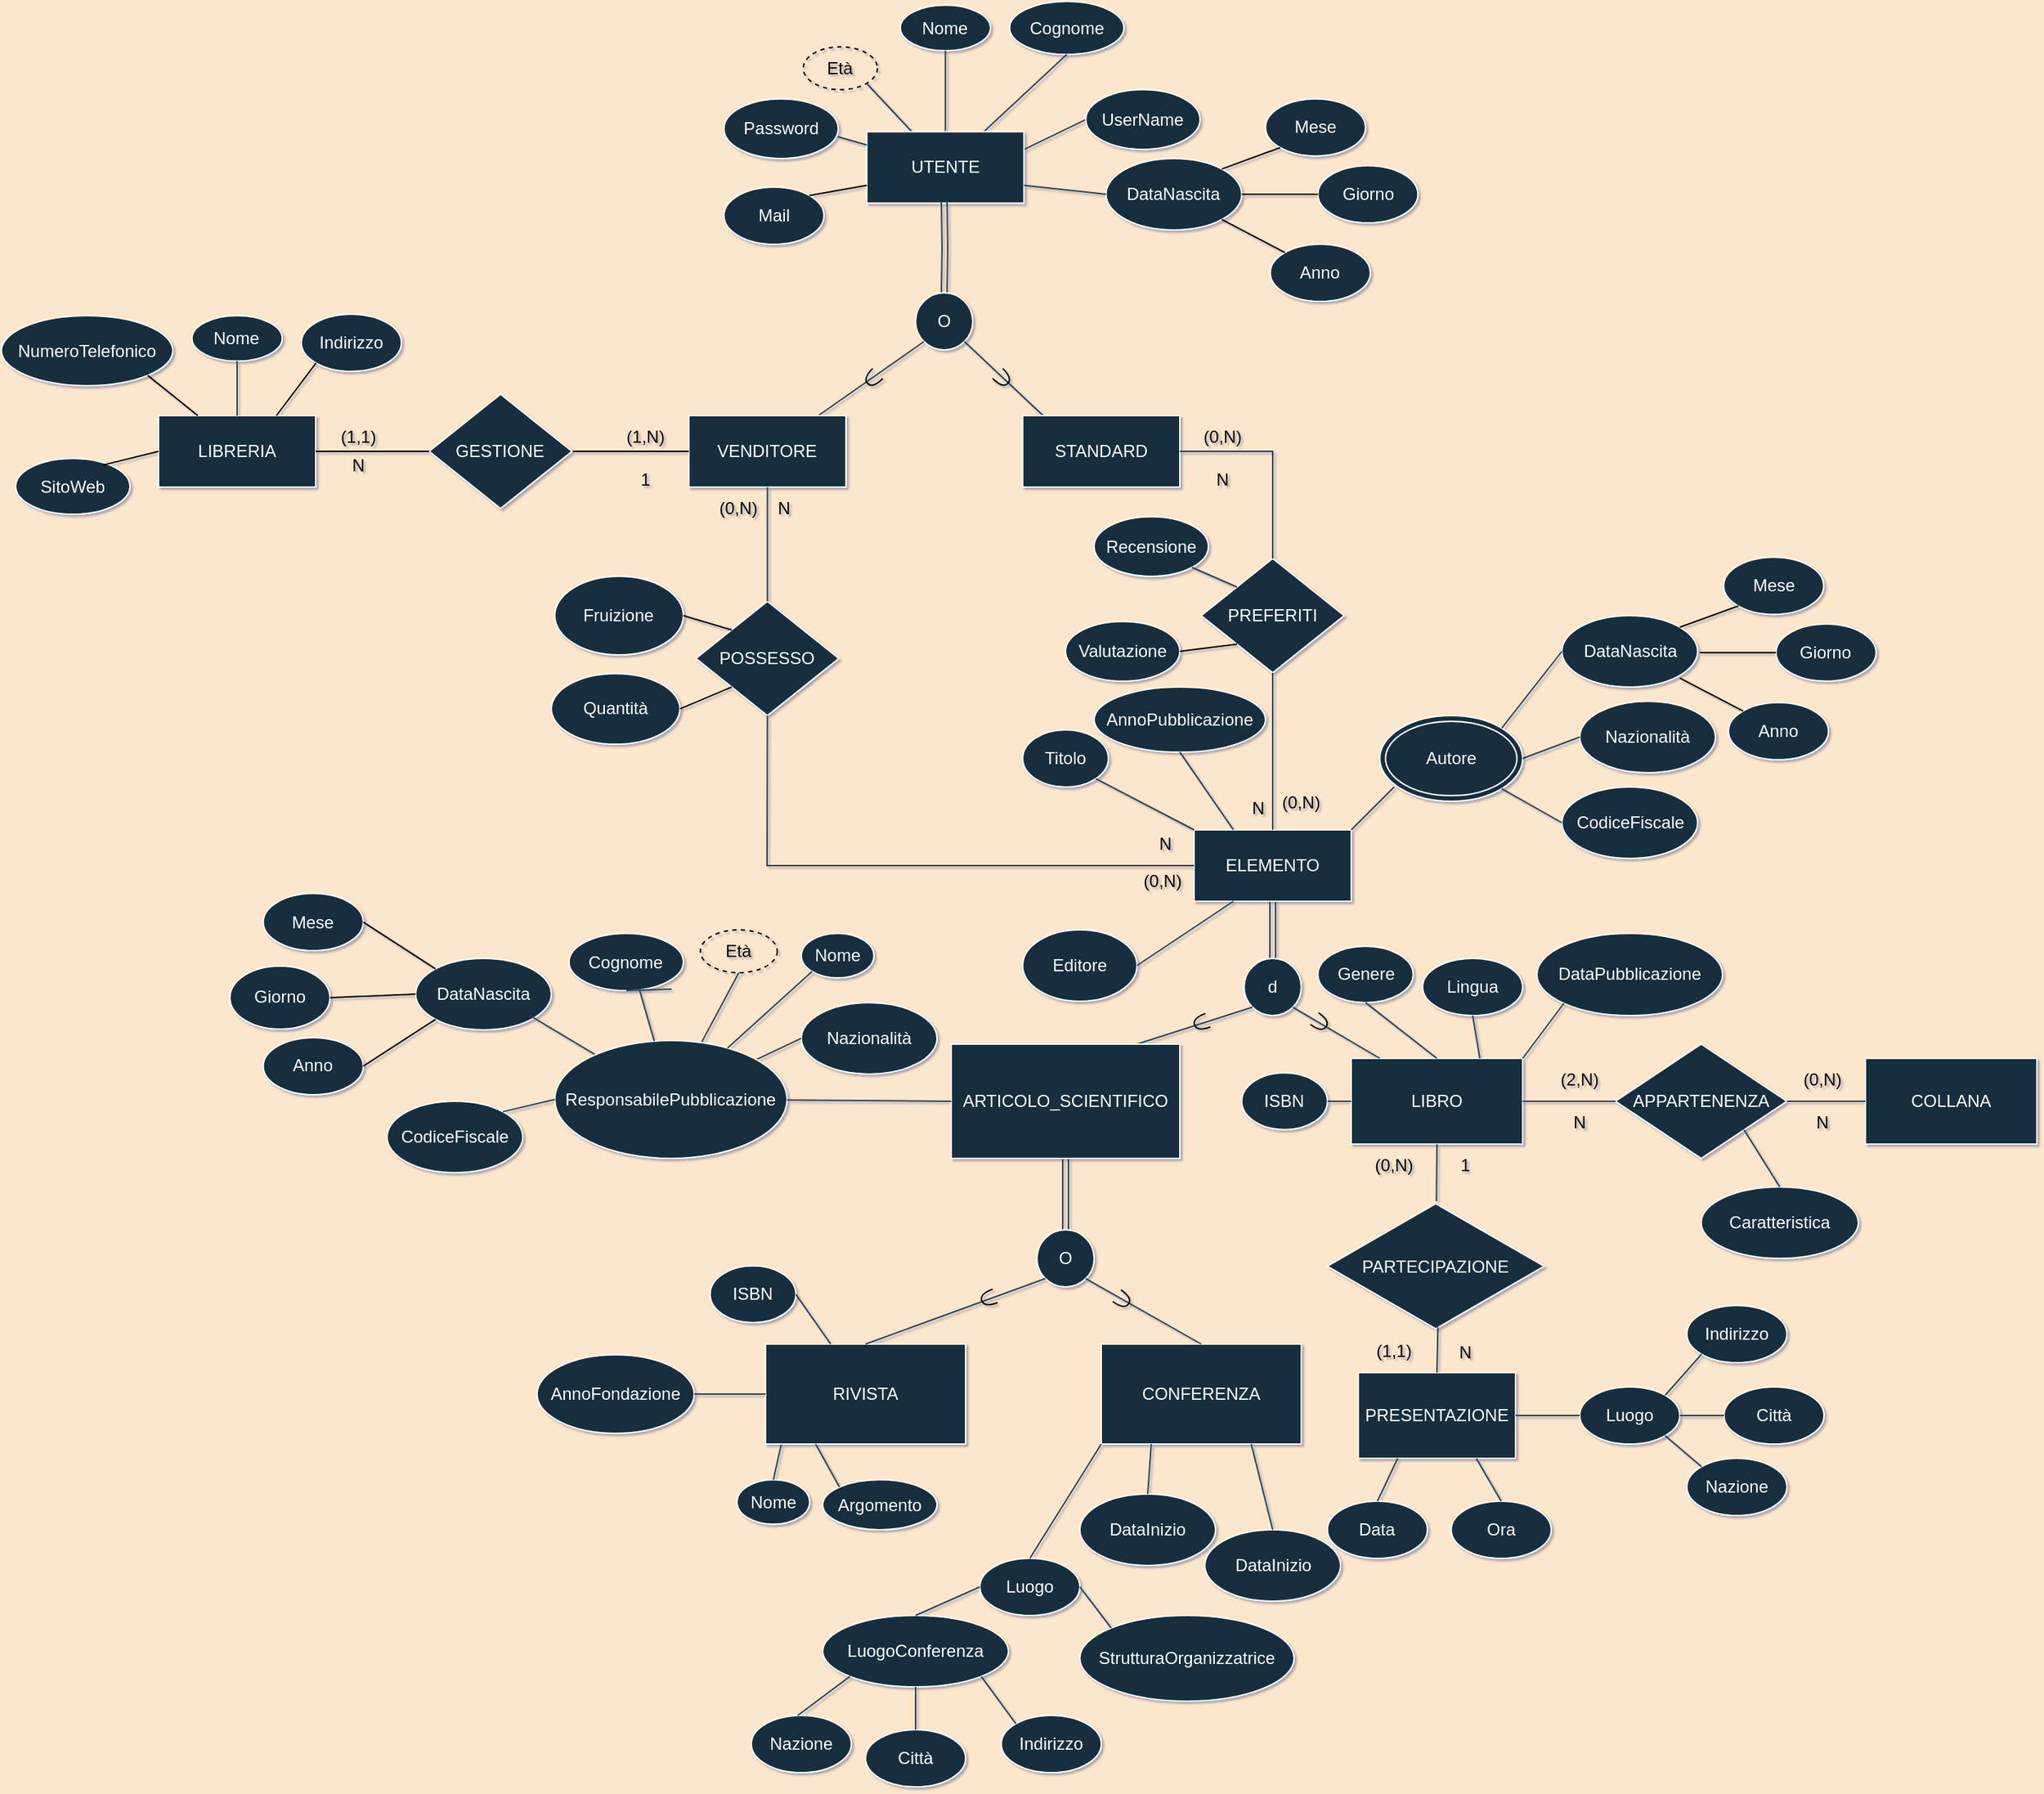 <mxfile version="20.6.0" type="github"><diagram id="M-CdDoBV60Qnlm4ifn4K" name="Pagina-1"><mxGraphModel dx="2627" dy="1910" grid="1" gridSize="10" guides="1" tooltips="1" connect="1" arrows="1" fold="1" page="1" pageScale="1" pageWidth="827" pageHeight="1169" background="#FCE7CD" math="0" shadow="1"><root><mxCell id="0"/><mxCell id="1" parent="0"/><mxCell id="KIYsPXz1NXXI_963rC55-44" style="edgeStyle=orthogonalEdgeStyle;shape=link;rounded=0;orthogonalLoop=1;jettySize=auto;html=1;exitX=0.5;exitY=1;exitDx=0;exitDy=0;labelBackgroundColor=#FCE7CD;strokeColor=#23445D;" parent="1" source="KIYsPXz1NXXI_963rC55-1" edge="1"><mxGeometry relative="1" as="geometry"><mxPoint x="80" y="230.0" as="targetPoint"/></mxGeometry></mxCell><mxCell id="KIYsPXz1NXXI_963rC55-1" value="ELEMENTO" style="rounded=0;whiteSpace=wrap;html=1;fillColor=#182E3E;strokeColor=#FFFFFF;fontColor=#FFFFFF;" parent="1" vertex="1"><mxGeometry x="25" y="140" width="110" height="50" as="geometry"/></mxCell><mxCell id="KIYsPXz1NXXI_963rC55-2" value="ARTICOLO_SCIENTIFICO" style="rounded=0;whiteSpace=wrap;html=1;fillColor=#182E3E;strokeColor=#FFFFFF;fontColor=#FFFFFF;" parent="1" vertex="1"><mxGeometry x="-145" y="290" width="160" height="80" as="geometry"/></mxCell><mxCell id="KIYsPXz1NXXI_963rC55-3" value="LIBRO" style="rounded=0;whiteSpace=wrap;html=1;fillColor=#182E3E;strokeColor=#FFFFFF;fontColor=#FFFFFF;" parent="1" vertex="1"><mxGeometry x="135" y="300" width="120" height="60" as="geometry"/></mxCell><mxCell id="KIYsPXz1NXXI_963rC55-4" value="Titolo" style="ellipse;whiteSpace=wrap;html=1;fillColor=#182E3E;strokeColor=#FFFFFF;fontColor=#FFFFFF;" parent="1" vertex="1"><mxGeometry x="-95" y="70" width="60" height="40" as="geometry"/></mxCell><mxCell id="KIYsPXz1NXXI_963rC55-8" value="" style="endArrow=none;html=1;rounded=0;exitX=1;exitY=1;exitDx=0;exitDy=0;labelBackgroundColor=#FCE7CD;strokeColor=#23445D;entryX=0;entryY=0;entryDx=0;entryDy=0;" parent="1" source="KIYsPXz1NXXI_963rC55-4" target="KIYsPXz1NXXI_963rC55-1" edge="1"><mxGeometry width="50" height="50" relative="1" as="geometry"><mxPoint x="35" y="120" as="sourcePoint"/><mxPoint x="85" y="70" as="targetPoint"/></mxGeometry></mxCell><mxCell id="KIYsPXz1NXXI_963rC55-9" value="AnnoPubblicazione" style="ellipse;whiteSpace=wrap;html=1;fillColor=#182E3E;strokeColor=#FFFFFF;fontColor=#FFFFFF;" parent="1" vertex="1"><mxGeometry x="-45" y="40" width="120" height="45.58" as="geometry"/></mxCell><mxCell id="KIYsPXz1NXXI_963rC55-11" value="" style="endArrow=none;html=1;rounded=0;entryX=0.5;entryY=1;entryDx=0;entryDy=0;labelBackgroundColor=#FCE7CD;strokeColor=#23445D;exitX=0.25;exitY=0;exitDx=0;exitDy=0;" parent="1" source="KIYsPXz1NXXI_963rC55-1" target="KIYsPXz1NXXI_963rC55-9" edge="1"><mxGeometry width="50" height="50" relative="1" as="geometry"><mxPoint x="75" y="140" as="sourcePoint"/><mxPoint x="125" y="90" as="targetPoint"/></mxGeometry></mxCell><mxCell id="KIYsPXz1NXXI_963rC55-12" value="Autore" style="ellipse;shape=doubleEllipse;whiteSpace=wrap;html=1;fillColor=#182E3E;strokeColor=#FFFFFF;fontColor=#FFFFFF;" parent="1" vertex="1"><mxGeometry x="155" y="60" width="100" height="60" as="geometry"/></mxCell><mxCell id="KIYsPXz1NXXI_963rC55-13" value="" style="endArrow=none;html=1;rounded=0;labelBackgroundColor=#FCE7CD;strokeColor=#23445D;" parent="1" edge="1"><mxGeometry width="50" height="50" relative="1" as="geometry"><mxPoint x="135" y="140" as="sourcePoint"/><mxPoint x="165" y="110" as="targetPoint"/></mxGeometry></mxCell><mxCell id="KIYsPXz1NXXI_963rC55-14" value="Nome" style="ellipse;whiteSpace=wrap;html=1;fillColor=#182E3E;strokeColor=#FFFFFF;fontColor=#FFFFFF;" parent="1" vertex="1"><mxGeometry x="-180.74" y="-437.34" width="63.16" height="31.79" as="geometry"/></mxCell><mxCell id="KIYsPXz1NXXI_963rC55-15" value="" style="endArrow=none;html=1;rounded=0;exitX=0.5;exitY=1;exitDx=0;exitDy=0;labelBackgroundColor=#FCE7CD;strokeColor=#23445D;" parent="1" source="KIYsPXz1NXXI_963rC55-14" target="_2MecV2IiAmUGZykWip9-86" edge="1"><mxGeometry width="50" height="50" relative="1" as="geometry"><mxPoint x="-110.17" y="-415.84" as="sourcePoint"/><mxPoint x="-165.607" y="-357.004" as="targetPoint"/></mxGeometry></mxCell><mxCell id="KIYsPXz1NXXI_963rC55-16" value="Cognome" style="ellipse;whiteSpace=wrap;html=1;fillColor=#182E3E;strokeColor=#FFFFFF;fontColor=#FFFFFF;" parent="1" vertex="1"><mxGeometry x="-104.16" y="-440" width="80" height="37.11" as="geometry"/></mxCell><mxCell id="KIYsPXz1NXXI_963rC55-19" value="" style="endArrow=none;html=1;rounded=0;entryX=0.5;entryY=1;entryDx=0;entryDy=0;labelBackgroundColor=#FCE7CD;strokeColor=#23445D;" parent="1" source="_2MecV2IiAmUGZykWip9-86" target="KIYsPXz1NXXI_963rC55-16" edge="1"><mxGeometry width="50" height="50" relative="1" as="geometry"><mxPoint x="-143.671" y="-355.489" as="sourcePoint"/><mxPoint x="-79.34" y="-397" as="targetPoint"/></mxGeometry></mxCell><mxCell id="KIYsPXz1NXXI_963rC55-20" value="Editore" style="ellipse;whiteSpace=wrap;html=1;fillColor=#182E3E;strokeColor=#FFFFFF;fontColor=#FFFFFF;" parent="1" vertex="1"><mxGeometry x="-95" y="210" width="80" height="50" as="geometry"/></mxCell><mxCell id="KIYsPXz1NXXI_963rC55-22" value="" style="endArrow=none;html=1;rounded=0;exitX=1;exitY=0.5;exitDx=0;exitDy=0;entryX=0.25;entryY=1;entryDx=0;entryDy=0;labelBackgroundColor=#FCE7CD;strokeColor=#23445D;" parent="1" source="KIYsPXz1NXXI_963rC55-20" target="KIYsPXz1NXXI_963rC55-1" edge="1"><mxGeometry width="50" height="50" relative="1" as="geometry"><mxPoint x="155" y="210" as="sourcePoint"/><mxPoint x="205" y="160" as="targetPoint"/></mxGeometry></mxCell><mxCell id="KIYsPXz1NXXI_963rC55-23" value="Fruizione" style="ellipse;whiteSpace=wrap;html=1;fillColor=#182E3E;strokeColor=#FFFFFF;fontColor=#FFFFFF;" parent="1" vertex="1"><mxGeometry x="-422.58" y="-37.5" width="90" height="55" as="geometry"/></mxCell><mxCell id="KIYsPXz1NXXI_963rC55-25" value="DataPubblicazione" style="ellipse;whiteSpace=wrap;html=1;fillColor=#182E3E;strokeColor=#FFFFFF;fontColor=#FFFFFF;" parent="1" vertex="1"><mxGeometry x="265" y="212.5" width="130" height="57.5" as="geometry"/></mxCell><mxCell id="KIYsPXz1NXXI_963rC55-27" value="Luogo" style="ellipse;whiteSpace=wrap;html=1;fillColor=#182E3E;strokeColor=#FFFFFF;fontColor=#FFFFFF;" parent="1" vertex="1"><mxGeometry x="295" y="530" width="70" height="40" as="geometry"/></mxCell><mxCell id="KIYsPXz1NXXI_963rC55-29" value="COLLANA" style="rounded=0;whiteSpace=wrap;html=1;fillColor=#182E3E;strokeColor=#FFFFFF;fontColor=#FFFFFF;" parent="1" vertex="1"><mxGeometry x="495" y="300" width="120" height="60" as="geometry"/></mxCell><mxCell id="KIYsPXz1NXXI_963rC55-30" value="APPARTENENZA" style="rhombus;whiteSpace=wrap;html=1;fillColor=#182E3E;strokeColor=#FFFFFF;fontColor=#FFFFFF;" parent="1" vertex="1"><mxGeometry x="320" y="290" width="120" height="80" as="geometry"/></mxCell><mxCell id="KIYsPXz1NXXI_963rC55-31" value="" style="endArrow=none;html=1;rounded=0;entryX=0;entryY=0.5;entryDx=0;entryDy=0;exitX=1;exitY=0.5;exitDx=0;exitDy=0;labelBackgroundColor=#FCE7CD;strokeColor=#23445D;fontColor=#000000;" parent="1" source="KIYsPXz1NXXI_963rC55-3" target="KIYsPXz1NXXI_963rC55-30" edge="1"><mxGeometry width="50" height="50" relative="1" as="geometry"><mxPoint x="155" y="340" as="sourcePoint"/><mxPoint x="205" y="290" as="targetPoint"/></mxGeometry></mxCell><mxCell id="KIYsPXz1NXXI_963rC55-33" value="N" style="text;html=1;strokeColor=none;fillColor=none;align=center;verticalAlign=middle;whiteSpace=wrap;rounded=0;fontColor=#000000;" parent="1" vertex="1"><mxGeometry x="435" y="330" width="60" height="30" as="geometry"/></mxCell><mxCell id="KIYsPXz1NXXI_963rC55-34" value="N" style="text;html=1;strokeColor=none;fillColor=none;align=center;verticalAlign=middle;whiteSpace=wrap;rounded=0;fontColor=#000000;" parent="1" vertex="1"><mxGeometry x="265" y="330" width="60" height="30" as="geometry"/></mxCell><mxCell id="KIYsPXz1NXXI_963rC55-37" value="(2,N)" style="text;html=1;strokeColor=none;fillColor=none;align=center;verticalAlign=middle;whiteSpace=wrap;rounded=0;fontColor=#000000;" parent="1" vertex="1"><mxGeometry x="265" y="300" width="60" height="30" as="geometry"/></mxCell><mxCell id="KIYsPXz1NXXI_963rC55-38" value="(0,N)" style="text;html=1;strokeColor=none;fillColor=none;align=center;verticalAlign=middle;whiteSpace=wrap;rounded=0;fontColor=#000000;" parent="1" vertex="1"><mxGeometry x="435" y="300" width="60" height="30" as="geometry"/></mxCell><mxCell id="KIYsPXz1NXXI_963rC55-40" value="PRESENTAZIONE" style="rounded=0;whiteSpace=wrap;html=1;fillColor=#182E3E;strokeColor=#FFFFFF;fontColor=#FFFFFF;" parent="1" vertex="1"><mxGeometry x="140" y="520" width="110" height="60" as="geometry"/></mxCell><mxCell id="KIYsPXz1NXXI_963rC55-41" value="Data" style="ellipse;whiteSpace=wrap;html=1;fillColor=#182E3E;strokeColor=#FFFFFF;fontColor=#FFFFFF;" parent="1" vertex="1"><mxGeometry x="118.34" y="610" width="70" height="40" as="geometry"/></mxCell><mxCell id="KIYsPXz1NXXI_963rC55-42" value="" style="endArrow=none;html=1;rounded=0;entryX=0;entryY=0.5;entryDx=0;entryDy=0;exitX=1;exitY=0.5;exitDx=0;exitDy=0;labelBackgroundColor=#FCE7CD;strokeColor=#23445D;fontColor=#000000;" parent="1" source="KIYsPXz1NXXI_963rC55-40" target="KIYsPXz1NXXI_963rC55-27" edge="1"><mxGeometry width="50" height="50" relative="1" as="geometry"><mxPoint x="175" y="510" as="sourcePoint"/><mxPoint x="225" y="460" as="targetPoint"/></mxGeometry></mxCell><mxCell id="KIYsPXz1NXXI_963rC55-43" value="" style="endArrow=none;html=1;rounded=0;exitX=0.5;exitY=0;exitDx=0;exitDy=0;entryX=0.25;entryY=1;entryDx=0;entryDy=0;labelBackgroundColor=#FCE7CD;strokeColor=#23445D;" parent="1" source="KIYsPXz1NXXI_963rC55-41" target="KIYsPXz1NXXI_963rC55-40" edge="1"><mxGeometry width="50" height="50" relative="1" as="geometry"><mxPoint x="175" y="510" as="sourcePoint"/><mxPoint x="225" y="460" as="targetPoint"/></mxGeometry></mxCell><mxCell id="KIYsPXz1NXXI_963rC55-45" value="d" style="ellipse;whiteSpace=wrap;html=1;aspect=fixed;fillColor=#182E3E;strokeColor=#FFFFFF;fontColor=#FFFFFF;" parent="1" vertex="1"><mxGeometry x="60" y="230" width="40" height="40" as="geometry"/></mxCell><mxCell id="KIYsPXz1NXXI_963rC55-66" value="" style="endArrow=none;html=1;rounded=0;entryX=1;entryY=1;entryDx=0;entryDy=0;exitX=0.167;exitY=0;exitDx=0;exitDy=0;startArrow=none;exitPerimeter=0;labelBackgroundColor=#FCE7CD;strokeColor=#23445D;" parent="1" source="KIYsPXz1NXXI_963rC55-3" target="KIYsPXz1NXXI_963rC55-45" edge="1"><mxGeometry width="50" height="50" relative="1" as="geometry"><mxPoint x="-15" y="290" as="sourcePoint"/><mxPoint x="35" y="240" as="targetPoint"/></mxGeometry></mxCell><mxCell id="KIYsPXz1NXXI_963rC55-68" value="" style="endArrow=none;html=1;rounded=0;entryX=0;entryY=1;entryDx=0;entryDy=0;labelBackgroundColor=#FCE7CD;strokeColor=#23445D;" parent="1" target="KIYsPXz1NXXI_963rC55-45" edge="1"><mxGeometry width="50" height="50" relative="1" as="geometry"><mxPoint x="-15" y="290" as="sourcePoint"/><mxPoint x="65.858" y="264.142" as="targetPoint"/></mxGeometry></mxCell><mxCell id="KIYsPXz1NXXI_963rC55-75" value="PARTECIPAZIONE" style="html=1;whiteSpace=wrap;aspect=fixed;shape=isoRectangle;fillColor=#182E3E;strokeColor=#FFFFFF;fontColor=#FFFFFF;" parent="1" vertex="1"><mxGeometry x="118.34" y="400" width="151.66" height="91" as="geometry"/></mxCell><mxCell id="KIYsPXz1NXXI_963rC55-76" value="" style="endArrow=none;html=1;rounded=0;entryX=0.5;entryY=1;entryDx=0;entryDy=0;labelBackgroundColor=#FCE7CD;strokeColor=#23445D;fontColor=#000000;" parent="1" source="KIYsPXz1NXXI_963rC55-75" target="KIYsPXz1NXXI_963rC55-3" edge="1"><mxGeometry width="50" height="50" relative="1" as="geometry"><mxPoint x="25" y="370" as="sourcePoint"/><mxPoint x="75" y="320" as="targetPoint"/></mxGeometry></mxCell><mxCell id="KIYsPXz1NXXI_963rC55-78" value="" style="endArrow=none;html=1;rounded=0;entryX=0.51;entryY=0.968;entryDx=0;entryDy=0;entryPerimeter=0;exitX=0.5;exitY=0;exitDx=0;exitDy=0;labelBackgroundColor=#FCE7CD;strokeColor=#23445D;fontColor=#000000;" parent="1" source="KIYsPXz1NXXI_963rC55-40" target="KIYsPXz1NXXI_963rC55-75" edge="1"><mxGeometry width="50" height="50" relative="1" as="geometry"><mxPoint x="25" y="510" as="sourcePoint"/><mxPoint x="75" y="460" as="targetPoint"/></mxGeometry></mxCell><mxCell id="KIYsPXz1NXXI_963rC55-79" value="N" style="text;html=1;strokeColor=none;fillColor=none;align=center;verticalAlign=middle;whiteSpace=wrap;rounded=0;fontColor=#000000;" parent="1" vertex="1"><mxGeometry x="185" y="491" width="60" height="30" as="geometry"/></mxCell><mxCell id="KIYsPXz1NXXI_963rC55-80" value="1" style="text;html=1;strokeColor=none;fillColor=none;align=center;verticalAlign=middle;whiteSpace=wrap;rounded=0;fontColor=#000000;" parent="1" vertex="1"><mxGeometry x="185" y="360" width="60" height="30" as="geometry"/></mxCell><mxCell id="KIYsPXz1NXXI_963rC55-81" value="(0,N)" style="text;html=1;strokeColor=none;fillColor=none;align=center;verticalAlign=middle;whiteSpace=wrap;rounded=0;fontColor=#000000;" parent="1" vertex="1"><mxGeometry x="135" y="360" width="60" height="30" as="geometry"/></mxCell><mxCell id="KIYsPXz1NXXI_963rC55-82" value="(1,1)" style="text;html=1;strokeColor=none;fillColor=none;align=center;verticalAlign=middle;whiteSpace=wrap;rounded=0;fontColor=#000000;" parent="1" vertex="1"><mxGeometry x="135" y="490" width="60" height="30" as="geometry"/></mxCell><mxCell id="KIYsPXz1NXXI_963rC55-83" value="" style="endArrow=none;html=1;rounded=0;entryX=0;entryY=1;entryDx=0;entryDy=0;labelBackgroundColor=#FCE7CD;strokeColor=#23445D;exitX=1;exitY=0;exitDx=0;exitDy=0;" parent="1" source="KIYsPXz1NXXI_963rC55-3" target="KIYsPXz1NXXI_963rC55-25" edge="1"><mxGeometry width="50" height="50" relative="1" as="geometry"><mxPoint x="209" y="300" as="sourcePoint"/><mxPoint x="259" y="250" as="targetPoint"/></mxGeometry></mxCell><mxCell id="KIYsPXz1NXXI_963rC55-84" value="DataNascita" style="ellipse;whiteSpace=wrap;html=1;fillColor=#182E3E;strokeColor=#FFFFFF;fontColor=#FFFFFF;" parent="1" vertex="1"><mxGeometry x="282.5" y="-10" width="95" height="50" as="geometry"/></mxCell><mxCell id="KIYsPXz1NXXI_963rC55-86" value="" style="endArrow=none;html=1;rounded=0;exitX=1;exitY=0.25;exitDx=0;exitDy=0;labelBackgroundColor=#FCE7CD;strokeColor=#23445D;entryX=0;entryY=0.5;entryDx=0;entryDy=0;" parent="1" source="_2MecV2IiAmUGZykWip9-86" target="_2MecV2IiAmUGZykWip9-87" edge="1"><mxGeometry width="50" height="50" relative="1" as="geometry"><mxPoint x="-123.985" y="-348.213" as="sourcePoint"/><mxPoint x="-72.5" y="-388.21" as="targetPoint"/></mxGeometry></mxCell><mxCell id="KIYsPXz1NXXI_963rC55-87" value="CodiceFiscale" style="ellipse;whiteSpace=wrap;html=1;fillColor=#182E3E;strokeColor=#FFFFFF;fontColor=#FFFFFF;" parent="1" vertex="1"><mxGeometry x="282.5" y="110" width="95" height="50" as="geometry"/></mxCell><mxCell id="KIYsPXz1NXXI_963rC55-88" value="" style="endArrow=none;html=1;rounded=0;entryX=0;entryY=0.5;entryDx=0;entryDy=0;exitX=1;exitY=1;exitDx=0;exitDy=0;labelBackgroundColor=#FCE7CD;strokeColor=#23445D;" parent="1" source="KIYsPXz1NXXI_963rC55-12" target="KIYsPXz1NXXI_963rC55-87" edge="1"><mxGeometry width="50" height="50" relative="1" as="geometry"><mxPoint x="215" y="230" as="sourcePoint"/><mxPoint x="265" y="180" as="targetPoint"/></mxGeometry></mxCell><mxCell id="HXUEYXObNeZ3FaIWYVhp-1" value="" style="endArrow=none;html=1;rounded=0;entryX=0;entryY=0.5;entryDx=0;entryDy=0;labelBackgroundColor=#FCE7CD;strokeColor=#23445D;fontColor=#000000;" parent="1" source="KIYsPXz1NXXI_963rC55-30" target="KIYsPXz1NXXI_963rC55-29" edge="1"><mxGeometry width="50" height="50" relative="1" as="geometry"><mxPoint x="335" y="390" as="sourcePoint"/><mxPoint x="385" y="340" as="targetPoint"/></mxGeometry></mxCell><mxCell id="_2MecV2IiAmUGZykWip9-1" value="Nazionalità" style="ellipse;whiteSpace=wrap;html=1;strokeColor=#FFFFFF;fontColor=#FFFFFF;fillColor=#182E3E;" parent="1" vertex="1"><mxGeometry x="295" y="50" width="95" height="50" as="geometry"/></mxCell><mxCell id="_2MecV2IiAmUGZykWip9-5" value="" style="endArrow=none;html=1;rounded=0;strokeColor=#23445D;entryX=0;entryY=0.5;entryDx=0;entryDy=0;exitX=1;exitY=0.5;exitDx=0;exitDy=0;" parent="1" source="KIYsPXz1NXXI_963rC55-12" target="_2MecV2IiAmUGZykWip9-1" edge="1"><mxGeometry width="50" height="50" relative="1" as="geometry"><mxPoint x="145" y="90" as="sourcePoint"/><mxPoint x="195" y="40" as="targetPoint"/></mxGeometry></mxCell><mxCell id="_2MecV2IiAmUGZykWip9-6" value="&lt;font color=&quot;#000000&quot;&gt;Età&lt;/font&gt;" style="ellipse;whiteSpace=wrap;html=1;align=center;dashed=1;strokeColor=#000000;fontColor=#FFFFFF;fillColor=none;" parent="1" vertex="1"><mxGeometry x="-248.66" y="-408.21" width="52" height="30" as="geometry"/></mxCell><mxCell id="_2MecV2IiAmUGZykWip9-7" value="" style="endArrow=none;html=1;rounded=0;strokeColor=#23445D;fontColor=#000000;exitX=1;exitY=1;exitDx=0;exitDy=0;" parent="1" source="_2MecV2IiAmUGZykWip9-6" target="_2MecV2IiAmUGZykWip9-86" edge="1"><mxGeometry width="50" height="50" relative="1" as="geometry"><mxPoint x="-269.34" y="-267" as="sourcePoint"/><mxPoint x="-194.695" y="-348.213" as="targetPoint"/></mxGeometry></mxCell><mxCell id="_2MecV2IiAmUGZykWip9-8" value="" style="shape=requiredInterface;html=1;verticalLabelPosition=bottom;sketch=0;strokeColor=#000000;fontColor=#000000;fillColor=none;rotation=35;" parent="1" vertex="1"><mxGeometry x="108.34" y="270" width="10" height="10" as="geometry"/></mxCell><mxCell id="_2MecV2IiAmUGZykWip9-9" value="" style="shape=requiredInterface;html=1;verticalLabelPosition=bottom;sketch=0;strokeColor=#000000;fontColor=#000000;fillColor=none;rotation=-200;" parent="1" vertex="1"><mxGeometry x="25.0" y="270" width="10" height="10" as="geometry"/></mxCell><mxCell id="_2MecV2IiAmUGZykWip9-11" value="Lingua" style="ellipse;whiteSpace=wrap;html=1;fillColor=#182E3E;strokeColor=#FFFFFF;fontColor=#FFFFFF;" parent="1" vertex="1"><mxGeometry x="185" y="230" width="70" height="40" as="geometry"/></mxCell><mxCell id="_2MecV2IiAmUGZykWip9-12" value="" style="endArrow=none;html=1;rounded=0;strokeColor=#23445D;fontColor=#000000;entryX=0.5;entryY=1;entryDx=0;entryDy=0;exitX=0.75;exitY=0;exitDx=0;exitDy=0;" parent="1" source="KIYsPXz1NXXI_963rC55-3" target="_2MecV2IiAmUGZykWip9-11" edge="1"><mxGeometry width="50" height="50" relative="1" as="geometry"><mxPoint x="175" y="340" as="sourcePoint"/><mxPoint x="225" y="290" as="targetPoint"/></mxGeometry></mxCell><mxCell id="_2MecV2IiAmUGZykWip9-13" value="Genere" style="ellipse;whiteSpace=wrap;html=1;fillColor=#182E3E;strokeColor=#FFFFFF;fontColor=#FFFFFF;" parent="1" vertex="1"><mxGeometry x="111.68" y="221.56" width="66.66" height="39.38" as="geometry"/></mxCell><mxCell id="_2MecV2IiAmUGZykWip9-14" value="" style="endArrow=none;html=1;rounded=0;strokeColor=#23445D;fontColor=#000000;entryX=0.5;entryY=1;entryDx=0;entryDy=0;exitX=0.5;exitY=0;exitDx=0;exitDy=0;" parent="1" source="KIYsPXz1NXXI_963rC55-3" target="_2MecV2IiAmUGZykWip9-13" edge="1"><mxGeometry width="50" height="50" relative="1" as="geometry"><mxPoint x="175" y="340" as="sourcePoint"/><mxPoint x="225" y="290" as="targetPoint"/></mxGeometry></mxCell><mxCell id="_2MecV2IiAmUGZykWip9-15" value="ISBN" style="ellipse;whiteSpace=wrap;html=1;fillColor=#182E3E;strokeColor=#FFFFFF;fontColor=#FFFFFF;" parent="1" vertex="1"><mxGeometry x="58.34" y="310.16" width="60" height="39.69" as="geometry"/></mxCell><mxCell id="_2MecV2IiAmUGZykWip9-17" value="" style="endArrow=none;html=1;rounded=0;strokeColor=#23445D;fontColor=#000000;exitX=1;exitY=0.5;exitDx=0;exitDy=0;entryX=0;entryY=0.5;entryDx=0;entryDy=0;" parent="1" source="_2MecV2IiAmUGZykWip9-15" target="KIYsPXz1NXXI_963rC55-3" edge="1"><mxGeometry width="50" height="50" relative="1" as="geometry"><mxPoint x="175" y="340" as="sourcePoint"/><mxPoint x="225" y="290" as="targetPoint"/></mxGeometry></mxCell><mxCell id="_2MecV2IiAmUGZykWip9-18" value="Ora" style="ellipse;whiteSpace=wrap;html=1;fillColor=#182E3E;strokeColor=#FFFFFF;fontColor=#FFFFFF;" parent="1" vertex="1"><mxGeometry x="205" y="610" width="70" height="40" as="geometry"/></mxCell><mxCell id="_2MecV2IiAmUGZykWip9-19" value="" style="endArrow=none;html=1;rounded=0;exitX=0.5;exitY=0;exitDx=0;exitDy=0;entryX=0.75;entryY=1;entryDx=0;entryDy=0;labelBackgroundColor=#FCE7CD;strokeColor=#23445D;" parent="1" source="_2MecV2IiAmUGZykWip9-18" target="KIYsPXz1NXXI_963rC55-40" edge="1"><mxGeometry width="50" height="50" relative="1" as="geometry"><mxPoint x="261.66" y="510" as="sourcePoint"/><mxPoint x="254.16" y="580" as="targetPoint"/></mxGeometry></mxCell><mxCell id="_2MecV2IiAmUGZykWip9-35" style="edgeStyle=orthogonalEdgeStyle;shape=link;rounded=0;orthogonalLoop=1;jettySize=auto;html=1;exitX=0.5;exitY=1;exitDx=0;exitDy=0;strokeColor=#23445D;fontColor=#000000;" parent="1" source="_2MecV2IiAmUGZykWip9-21" target="_2MecV2IiAmUGZykWip9-30" edge="1"><mxGeometry relative="1" as="geometry"><mxPoint x="-65.143" y="420" as="targetPoint"/></mxGeometry></mxCell><mxCell id="_2MecV2IiAmUGZykWip9-21" value="ARTICOLO_SCIENTIFICO" style="rounded=0;whiteSpace=wrap;html=1;fillColor=#182E3E;strokeColor=#FFFFFF;fontColor=#FFFFFF;" parent="1" vertex="1"><mxGeometry x="-145" y="290" width="160" height="80" as="geometry"/></mxCell><mxCell id="_2MecV2IiAmUGZykWip9-22" value="RIVISTA" style="rounded=0;whiteSpace=wrap;html=1;fillColor=#182E3E;strokeColor=#FFFFFF;fontColor=#FFFFFF;" parent="1" vertex="1"><mxGeometry x="-275" y="500" width="140" height="70" as="geometry"/></mxCell><mxCell id="_2MecV2IiAmUGZykWip9-23" value="CONFERENZA" style="rounded=0;whiteSpace=wrap;html=1;fillColor=#182E3E;strokeColor=#FFFFFF;fontColor=#FFFFFF;" parent="1" vertex="1"><mxGeometry x="-40" y="500" width="140" height="70" as="geometry"/></mxCell><mxCell id="_2MecV2IiAmUGZykWip9-30" value="O" style="ellipse;whiteSpace=wrap;html=1;aspect=fixed;fillColor=#182E3E;strokeColor=#FFFFFF;fontColor=#FFFFFF;" parent="1" vertex="1"><mxGeometry x="-85.0" y="420" width="40" height="40" as="geometry"/></mxCell><mxCell id="_2MecV2IiAmUGZykWip9-31" value="" style="endArrow=none;html=1;rounded=0;entryX=1;entryY=1;entryDx=0;entryDy=0;exitX=0.5;exitY=0;exitDx=0;exitDy=0;startArrow=none;labelBackgroundColor=#FCE7CD;strokeColor=#23445D;" parent="1" source="_2MecV2IiAmUGZykWip9-23" target="_2MecV2IiAmUGZykWip9-30" edge="1"><mxGeometry width="50" height="50" relative="1" as="geometry"><mxPoint x="5.0" y="471" as="sourcePoint"/><mxPoint x="-115.04" y="411" as="targetPoint"/></mxGeometry></mxCell><mxCell id="_2MecV2IiAmUGZykWip9-32" value="" style="endArrow=none;html=1;rounded=0;entryX=0;entryY=1;entryDx=0;entryDy=0;labelBackgroundColor=#FCE7CD;strokeColor=#23445D;exitX=0.5;exitY=0;exitDx=0;exitDy=0;" parent="1" source="_2MecV2IiAmUGZykWip9-22" target="_2MecV2IiAmUGZykWip9-30" edge="1"><mxGeometry width="50" height="50" relative="1" as="geometry"><mxPoint x="-165.04" y="461" as="sourcePoint"/><mxPoint x="-84.182" y="435.142" as="targetPoint"/></mxGeometry></mxCell><mxCell id="_2MecV2IiAmUGZykWip9-33" value="" style="shape=requiredInterface;html=1;verticalLabelPosition=bottom;sketch=0;strokeColor=#000000;fontColor=#000000;fillColor=none;rotation=35;" parent="1" vertex="1"><mxGeometry x="-30.0" y="464" width="10" height="10" as="geometry"/></mxCell><mxCell id="_2MecV2IiAmUGZykWip9-34" value="" style="shape=requiredInterface;html=1;verticalLabelPosition=bottom;sketch=0;strokeColor=#000000;fontColor=#000000;fillColor=none;rotation=-200;" parent="1" vertex="1"><mxGeometry x="-124.0" y="463" width="10" height="10" as="geometry"/></mxCell><mxCell id="_2MecV2IiAmUGZykWip9-36" value="Nome" style="ellipse;whiteSpace=wrap;html=1;fillColor=#182E3E;strokeColor=#FFFFFF;fontColor=#FFFFFF;" parent="1" vertex="1"><mxGeometry x="-295.0" y="595" width="50.83" height="31.16" as="geometry"/></mxCell><mxCell id="_2MecV2IiAmUGZykWip9-39" value="" style="endArrow=none;html=1;rounded=0;strokeColor=#23445D;fontColor=#000000;entryX=0.078;entryY=1.005;entryDx=0;entryDy=0;exitX=0.5;exitY=0;exitDx=0;exitDy=0;entryPerimeter=0;" parent="1" source="_2MecV2IiAmUGZykWip9-36" target="_2MecV2IiAmUGZykWip9-22" edge="1"><mxGeometry width="50" height="50" relative="1" as="geometry"><mxPoint x="15" y="625" as="sourcePoint"/><mxPoint x="-175" y="635" as="targetPoint"/></mxGeometry></mxCell><mxCell id="_2MecV2IiAmUGZykWip9-40" value="Argomento" style="ellipse;whiteSpace=wrap;html=1;fillColor=#182E3E;strokeColor=#FFFFFF;fontColor=#FFFFFF;" parent="1" vertex="1"><mxGeometry x="-235" y="595" width="80" height="35" as="geometry"/></mxCell><mxCell id="_2MecV2IiAmUGZykWip9-41" value="" style="endArrow=none;html=1;rounded=0;strokeColor=#23445D;fontColor=#000000;exitX=0.25;exitY=1;exitDx=0;exitDy=0;entryX=0;entryY=0;entryDx=0;entryDy=0;" parent="1" source="_2MecV2IiAmUGZykWip9-22" target="_2MecV2IiAmUGZykWip9-40" edge="1"><mxGeometry width="50" height="50" relative="1" as="geometry"><mxPoint x="-155" y="700" as="sourcePoint"/><mxPoint x="-105" y="650" as="targetPoint"/></mxGeometry></mxCell><mxCell id="_2MecV2IiAmUGZykWip9-42" value="AnnoFondazione" style="ellipse;whiteSpace=wrap;html=1;fillColor=#182E3E;strokeColor=#FFFFFF;fontColor=#FFFFFF;" parent="1" vertex="1"><mxGeometry x="-435" y="507.5" width="110" height="55" as="geometry"/></mxCell><mxCell id="_2MecV2IiAmUGZykWip9-43" value="" style="endArrow=none;html=1;rounded=0;strokeColor=#23445D;fontColor=#000000;exitX=1;exitY=0.5;exitDx=0;exitDy=0;entryX=0;entryY=0.5;entryDx=0;entryDy=0;" parent="1" source="_2MecV2IiAmUGZykWip9-42" target="_2MecV2IiAmUGZykWip9-22" edge="1"><mxGeometry width="50" height="50" relative="1" as="geometry"><mxPoint x="-95" y="630" as="sourcePoint"/><mxPoint x="-45" y="580" as="targetPoint"/></mxGeometry></mxCell><mxCell id="_2MecV2IiAmUGZykWip9-46" value="Nome" style="ellipse;whiteSpace=wrap;html=1;fillColor=#182E3E;strokeColor=#FFFFFF;fontColor=#FFFFFF;" parent="1" vertex="1"><mxGeometry x="-250.0" y="212.5" width="50.83" height="31.16" as="geometry"/></mxCell><mxCell id="_2MecV2IiAmUGZykWip9-48" value="Cognome" style="ellipse;whiteSpace=wrap;html=1;fillColor=#182E3E;strokeColor=#FFFFFF;fontColor=#FFFFFF;" parent="1" vertex="1"><mxGeometry x="-412.58" y="212.5" width="80" height="40" as="geometry"/></mxCell><mxCell id="_2MecV2IiAmUGZykWip9-49" value="" style="endArrow=none;html=1;rounded=0;entryX=0.5;entryY=1;entryDx=0;entryDy=0;labelBackgroundColor=#FCE7CD;strokeColor=#23445D;" parent="1" target="_2MecV2IiAmUGZykWip9-48" edge="1"><mxGeometry width="50" height="50" relative="1" as="geometry"><mxPoint x="-340.886" y="251.469" as="sourcePoint"/><mxPoint x="-276.34" y="210" as="targetPoint"/></mxGeometry></mxCell><mxCell id="_2MecV2IiAmUGZykWip9-50" value="DataNascita" style="ellipse;whiteSpace=wrap;html=1;fillColor=#182E3E;strokeColor=#FFFFFF;fontColor=#FFFFFF;" parent="1" vertex="1"><mxGeometry x="-520" y="230" width="95" height="50" as="geometry"/></mxCell><mxCell id="_2MecV2IiAmUGZykWip9-51" value="" style="endArrow=none;html=1;rounded=0;labelBackgroundColor=#FCE7CD;strokeColor=#23445D;" parent="1" source="_2MecV2IiAmUGZykWip9-58" edge="1"><mxGeometry width="50" height="50" relative="1" as="geometry"><mxPoint x="-320.985" y="258.787" as="sourcePoint"/><mxPoint x="-440" y="270" as="targetPoint"/></mxGeometry></mxCell><mxCell id="_2MecV2IiAmUGZykWip9-52" value="CodiceFiscale" style="ellipse;whiteSpace=wrap;html=1;fillColor=#182E3E;strokeColor=#FFFFFF;fontColor=#FFFFFF;" parent="1" vertex="1"><mxGeometry x="-540.0" y="330" width="95" height="50" as="geometry"/></mxCell><mxCell id="_2MecV2IiAmUGZykWip9-54" value="Nazionalità" style="ellipse;whiteSpace=wrap;html=1;strokeColor=#FFFFFF;fontColor=#FFFFFF;fillColor=#182E3E;" parent="1" vertex="1"><mxGeometry x="-250" y="260.94" width="95" height="50" as="geometry"/></mxCell><mxCell id="_2MecV2IiAmUGZykWip9-55" value="" style="endArrow=none;html=1;rounded=0;strokeColor=#23445D;entryX=0;entryY=0.5;entryDx=0;entryDy=0;" parent="1" source="_2MecV2IiAmUGZykWip9-58" target="_2MecV2IiAmUGZykWip9-54" edge="1"><mxGeometry width="50" height="50" relative="1" as="geometry"><mxPoint x="-306.34" y="280.0" as="sourcePoint"/><mxPoint x="-366.34" y="230" as="targetPoint"/></mxGeometry></mxCell><mxCell id="_2MecV2IiAmUGZykWip9-56" value="&lt;font color=&quot;#000000&quot;&gt;Età&lt;/font&gt;" style="ellipse;whiteSpace=wrap;html=1;align=center;dashed=1;strokeColor=#000000;fontColor=#FFFFFF;fillColor=none;" parent="1" vertex="1"><mxGeometry x="-320.66" y="210" width="53.83" height="30" as="geometry"/></mxCell><mxCell id="_2MecV2IiAmUGZykWip9-57" value="" style="endArrow=none;html=1;rounded=0;strokeColor=#23445D;fontColor=#000000;exitX=0.5;exitY=1;exitDx=0;exitDy=0;" parent="1" source="_2MecV2IiAmUGZykWip9-56" target="_2MecV2IiAmUGZykWip9-58" edge="1"><mxGeometry width="50" height="50" relative="1" as="geometry"><mxPoint x="-290" y="260" as="sourcePoint"/><mxPoint x="-391.397" y="258.609" as="targetPoint"/></mxGeometry></mxCell><mxCell id="_2MecV2IiAmUGZykWip9-58" value="ResponsabilePubblicazione" style="ellipse;whiteSpace=wrap;html=1;fillColor=#182E3E;strokeColor=#FFFFFF;fontColor=#FFFFFF;" parent="1" vertex="1"><mxGeometry x="-422.58" y="287.5" width="162.58" height="82.5" as="geometry"/></mxCell><mxCell id="_2MecV2IiAmUGZykWip9-59" value="" style="endArrow=none;html=1;rounded=0;strokeColor=#23445D;fontColor=#000000;entryX=0;entryY=0.5;entryDx=0;entryDy=0;exitX=1;exitY=0;exitDx=0;exitDy=0;" parent="1" source="_2MecV2IiAmUGZykWip9-52" target="_2MecV2IiAmUGZykWip9-58" edge="1"><mxGeometry width="50" height="50" relative="1" as="geometry"><mxPoint x="-475" y="340" as="sourcePoint"/><mxPoint x="-425" y="290" as="targetPoint"/></mxGeometry></mxCell><mxCell id="_2MecV2IiAmUGZykWip9-61" value="Luogo" style="ellipse;whiteSpace=wrap;html=1;fillColor=#182E3E;strokeColor=#FFFFFF;fontColor=#FFFFFF;" parent="1" vertex="1"><mxGeometry x="-125" y="650" width="70" height="40" as="geometry"/></mxCell><mxCell id="_2MecV2IiAmUGZykWip9-62" value="" style="endArrow=none;html=1;rounded=0;strokeColor=#23445D;fontColor=#000000;exitX=0.5;exitY=0;exitDx=0;exitDy=0;entryX=0;entryY=1;entryDx=0;entryDy=0;" parent="1" source="_2MecV2IiAmUGZykWip9-61" target="_2MecV2IiAmUGZykWip9-23" edge="1"><mxGeometry width="50" height="50" relative="1" as="geometry"><mxPoint x="125" y="580" as="sourcePoint"/><mxPoint x="175" y="530" as="targetPoint"/></mxGeometry></mxCell><mxCell id="_2MecV2IiAmUGZykWip9-63" value="DataInizio" style="ellipse;whiteSpace=wrap;html=1;fillColor=#182E3E;strokeColor=#FFFFFF;fontColor=#FFFFFF;" parent="1" vertex="1"><mxGeometry x="-55" y="605" width="95" height="50" as="geometry"/></mxCell><mxCell id="_2MecV2IiAmUGZykWip9-64" value="" style="endArrow=none;html=1;rounded=0;strokeColor=#23445D;fontColor=#000000;exitX=0.5;exitY=0;exitDx=0;exitDy=0;entryX=0.25;entryY=1;entryDx=0;entryDy=0;" parent="1" source="_2MecV2IiAmUGZykWip9-63" target="_2MecV2IiAmUGZykWip9-23" edge="1"><mxGeometry width="50" height="50" relative="1" as="geometry"><mxPoint x="125" y="580" as="sourcePoint"/><mxPoint x="175" y="530" as="targetPoint"/></mxGeometry></mxCell><mxCell id="_2MecV2IiAmUGZykWip9-65" value="DataInizio" style="ellipse;whiteSpace=wrap;html=1;fillColor=#182E3E;strokeColor=#FFFFFF;fontColor=#FFFFFF;" parent="1" vertex="1"><mxGeometry x="32.5" y="630" width="95" height="50" as="geometry"/></mxCell><mxCell id="_2MecV2IiAmUGZykWip9-66" value="" style="endArrow=none;html=1;rounded=0;strokeColor=#23445D;fontColor=#000000;exitX=0.5;exitY=0;exitDx=0;exitDy=0;entryX=0.75;entryY=1;entryDx=0;entryDy=0;" parent="1" source="_2MecV2IiAmUGZykWip9-65" target="_2MecV2IiAmUGZykWip9-23" edge="1"><mxGeometry width="50" height="50" relative="1" as="geometry"><mxPoint x="125" y="580" as="sourcePoint"/><mxPoint x="175" y="530" as="targetPoint"/></mxGeometry></mxCell><mxCell id="_2MecV2IiAmUGZykWip9-69" value="LuogoConferenza" style="ellipse;whiteSpace=wrap;html=1;fillColor=#182E3E;strokeColor=#FFFFFF;fontColor=#FFFFFF;" parent="1" vertex="1"><mxGeometry x="-235" y="690" width="130" height="50" as="geometry"/></mxCell><mxCell id="_2MecV2IiAmUGZykWip9-70" value="" style="endArrow=none;html=1;rounded=0;strokeColor=#23445D;fontColor=#000000;exitX=0.5;exitY=0;exitDx=0;exitDy=0;entryX=0;entryY=0.5;entryDx=0;entryDy=0;" parent="1" source="_2MecV2IiAmUGZykWip9-69" target="_2MecV2IiAmUGZykWip9-61" edge="1"><mxGeometry width="50" height="50" relative="1" as="geometry"><mxPoint x="85" y="690" as="sourcePoint"/><mxPoint x="135" y="640" as="targetPoint"/></mxGeometry></mxCell><mxCell id="_2MecV2IiAmUGZykWip9-72" value="StrutturaOrganizzatrice" style="ellipse;whiteSpace=wrap;html=1;fillColor=#182E3E;strokeColor=#FFFFFF;fontColor=#FFFFFF;" parent="1" vertex="1"><mxGeometry x="-55" y="690" width="150" height="60" as="geometry"/></mxCell><mxCell id="_2MecV2IiAmUGZykWip9-73" value="" style="endArrow=none;html=1;rounded=0;strokeColor=#23445D;fontColor=#000000;exitX=1;exitY=0.5;exitDx=0;exitDy=0;entryX=0;entryY=0;entryDx=0;entryDy=0;" parent="1" source="_2MecV2IiAmUGZykWip9-61" target="_2MecV2IiAmUGZykWip9-72" edge="1"><mxGeometry width="50" height="50" relative="1" as="geometry"><mxPoint x="85" y="690" as="sourcePoint"/><mxPoint x="135" y="640" as="targetPoint"/></mxGeometry></mxCell><mxCell id="_2MecV2IiAmUGZykWip9-74" value="Nazione" style="ellipse;whiteSpace=wrap;html=1;fillColor=#182E3E;strokeColor=#FFFFFF;fontColor=#FFFFFF;" parent="1" vertex="1"><mxGeometry x="-285" y="760" width="70" height="40" as="geometry"/></mxCell><mxCell id="_2MecV2IiAmUGZykWip9-75" value="" style="endArrow=none;html=1;rounded=0;strokeColor=#23445D;fontColor=#000000;entryX=0;entryY=1;entryDx=0;entryDy=0;" parent="1" target="_2MecV2IiAmUGZykWip9-69" edge="1"><mxGeometry width="50" height="50" relative="1" as="geometry"><mxPoint x="-252.5" y="760" as="sourcePoint"/><mxPoint x="-202.5" y="710" as="targetPoint"/></mxGeometry></mxCell><mxCell id="_2MecV2IiAmUGZykWip9-76" value="Città" style="ellipse;whiteSpace=wrap;html=1;fillColor=#182E3E;strokeColor=#FFFFFF;fontColor=#FFFFFF;" parent="1" vertex="1"><mxGeometry x="-205" y="770" width="70" height="40" as="geometry"/></mxCell><mxCell id="_2MecV2IiAmUGZykWip9-77" value="" style="endArrow=none;html=1;rounded=0;strokeColor=#23445D;fontColor=#000000;exitX=0.5;exitY=0;exitDx=0;exitDy=0;entryX=0.5;entryY=1;entryDx=0;entryDy=0;" parent="1" source="_2MecV2IiAmUGZykWip9-76" target="_2MecV2IiAmUGZykWip9-69" edge="1"><mxGeometry width="50" height="50" relative="1" as="geometry"><mxPoint x="-125" y="780" as="sourcePoint"/><mxPoint x="-75" y="730" as="targetPoint"/></mxGeometry></mxCell><mxCell id="_2MecV2IiAmUGZykWip9-78" value="Indirizzo" style="ellipse;whiteSpace=wrap;html=1;fillColor=#182E3E;strokeColor=#FFFFFF;fontColor=#FFFFFF;" parent="1" vertex="1"><mxGeometry x="-110" y="760" width="70" height="40" as="geometry"/></mxCell><mxCell id="_2MecV2IiAmUGZykWip9-79" value="" style="endArrow=none;html=1;rounded=0;strokeColor=#23445D;fontColor=#000000;exitX=0;exitY=0;exitDx=0;exitDy=0;entryX=1;entryY=1;entryDx=0;entryDy=0;" parent="1" source="_2MecV2IiAmUGZykWip9-78" target="_2MecV2IiAmUGZykWip9-69" edge="1"><mxGeometry width="50" height="50" relative="1" as="geometry"><mxPoint x="-100" y="750" as="sourcePoint"/><mxPoint x="-50" y="700" as="targetPoint"/></mxGeometry></mxCell><mxCell id="_2MecV2IiAmUGZykWip9-80" value="" style="endArrow=none;html=1;rounded=0;strokeColor=#23445D;fontColor=#000000;entryX=0;entryY=0.5;entryDx=0;entryDy=0;" parent="1" source="_2MecV2IiAmUGZykWip9-58" target="_2MecV2IiAmUGZykWip9-21" edge="1"><mxGeometry width="50" height="50" relative="1" as="geometry"><mxPoint x="-220" y="390" as="sourcePoint"/><mxPoint x="-170" y="340" as="targetPoint"/></mxGeometry></mxCell><mxCell id="_2MecV2IiAmUGZykWip9-82" value="" style="endArrow=none;html=1;rounded=0;strokeColor=#23445D;fontColor=#000000;entryX=0.615;entryY=0.98;entryDx=0;entryDy=0;entryPerimeter=0;" parent="1" source="_2MecV2IiAmUGZykWip9-58" target="_2MecV2IiAmUGZykWip9-48" edge="1"><mxGeometry width="50" height="50" relative="1" as="geometry"><mxPoint x="-440" y="310" as="sourcePoint"/><mxPoint x="-390" y="260" as="targetPoint"/></mxGeometry></mxCell><mxCell id="_2MecV2IiAmUGZykWip9-83" value="" style="endArrow=none;html=1;rounded=0;strokeColor=#23445D;fontColor=#000000;exitX=0;exitY=1;exitDx=0;exitDy=0;" parent="1" source="_2MecV2IiAmUGZykWip9-46" target="_2MecV2IiAmUGZykWip9-58" edge="1"><mxGeometry width="50" height="50" relative="1" as="geometry"><mxPoint x="-250" y="250" as="sourcePoint"/><mxPoint x="-90" y="240" as="targetPoint"/></mxGeometry></mxCell><mxCell id="_2MecV2IiAmUGZykWip9-84" value="Caratteristica" style="ellipse;whiteSpace=wrap;html=1;fillColor=#182E3E;strokeColor=#FFFFFF;fontColor=#FFFFFF;" parent="1" vertex="1"><mxGeometry x="380" y="390" width="110" height="50" as="geometry"/></mxCell><mxCell id="_2MecV2IiAmUGZykWip9-85" value="" style="endArrow=none;html=1;rounded=0;strokeColor=#23445D;fontColor=#000000;exitX=0.5;exitY=0;exitDx=0;exitDy=0;entryX=1;entryY=1;entryDx=0;entryDy=0;" parent="1" source="_2MecV2IiAmUGZykWip9-84" target="KIYsPXz1NXXI_963rC55-30" edge="1"><mxGeometry width="50" height="50" relative="1" as="geometry"><mxPoint x="225" y="370" as="sourcePoint"/><mxPoint x="275" y="320" as="targetPoint"/></mxGeometry></mxCell><mxCell id="_2MecV2IiAmUGZykWip9-86" value="UTENTE" style="rounded=0;whiteSpace=wrap;html=1;fillColor=#182E3E;strokeColor=#FFFFFF;fontColor=#FFFFFF;" parent="1" vertex="1"><mxGeometry x="-204.16" y="-348.79" width="110" height="50" as="geometry"/></mxCell><mxCell id="_2MecV2IiAmUGZykWip9-87" value="UserName" style="ellipse;whiteSpace=wrap;html=1;fillColor=#182E3E;strokeColor=#FFFFFF;fontColor=#FFFFFF;" parent="1" vertex="1"><mxGeometry x="-50.82" y="-378.21" width="80" height="41.79" as="geometry"/></mxCell><mxCell id="_2MecV2IiAmUGZykWip9-88" value="Password" style="ellipse;whiteSpace=wrap;html=1;fillColor=#182E3E;strokeColor=#FFFFFF;fontColor=#FFFFFF;" parent="1" vertex="1"><mxGeometry x="-304.16" y="-371.79" width="80" height="41.79" as="geometry"/></mxCell><mxCell id="_2MecV2IiAmUGZykWip9-90" value="" style="endArrow=none;html=1;rounded=0;strokeColor=#23445D;fontColor=#000000;entryX=0;entryY=0.5;entryDx=0;entryDy=0;exitX=1;exitY=0;exitDx=0;exitDy=0;" parent="1" source="KIYsPXz1NXXI_963rC55-12" target="KIYsPXz1NXXI_963rC55-84" edge="1"><mxGeometry width="50" height="50" relative="1" as="geometry"><mxPoint x="-35" y="40" as="sourcePoint"/><mxPoint x="15" y="-10" as="targetPoint"/></mxGeometry></mxCell><mxCell id="_2MecV2IiAmUGZykWip9-91" value="" style="endArrow=none;html=1;rounded=0;strokeColor=#23445D;fontColor=#000000;exitX=0.994;exitY=0.633;exitDx=0;exitDy=0;exitPerimeter=0;" parent="1" source="_2MecV2IiAmUGZykWip9-88" target="_2MecV2IiAmUGZykWip9-86" edge="1"><mxGeometry width="50" height="50" relative="1" as="geometry"><mxPoint x="-122.5" y="-368.79" as="sourcePoint"/><mxPoint x="-72.5" y="-418.79" as="targetPoint"/></mxGeometry></mxCell><mxCell id="_2MecV2IiAmUGZykWip9-92" value="DataNascita" style="ellipse;whiteSpace=wrap;html=1;fillColor=#182E3E;strokeColor=#FFFFFF;fontColor=#FFFFFF;" parent="1" vertex="1"><mxGeometry x="-36.66" y="-330" width="95" height="50" as="geometry"/></mxCell><mxCell id="_2MecV2IiAmUGZykWip9-94" value="" style="endArrow=none;html=1;rounded=0;strokeColor=#23445D;fontColor=#000000;entryX=0;entryY=0.5;entryDx=0;entryDy=0;exitX=1;exitY=0.75;exitDx=0;exitDy=0;" parent="1" source="_2MecV2IiAmUGZykWip9-86" target="_2MecV2IiAmUGZykWip9-92" edge="1"><mxGeometry width="50" height="50" relative="1" as="geometry"><mxPoint x="-242.5" y="-270" as="sourcePoint"/><mxPoint x="-192.5" y="-320" as="targetPoint"/></mxGeometry></mxCell><mxCell id="_2MecV2IiAmUGZykWip9-116" value="PREFERITI" style="rhombus;whiteSpace=wrap;html=1;fillColor=#182E3E;strokeColor=#FFFFFF;fontColor=#FFFFFF;" parent="1" vertex="1"><mxGeometry x="30" y="-50" width="100" height="80" as="geometry"/></mxCell><mxCell id="_2MecV2IiAmUGZykWip9-117" value="" style="endArrow=none;html=1;rounded=0;strokeColor=#23445D;fontColor=#000000;entryX=0.5;entryY=1;entryDx=0;entryDy=0;" parent="1" source="KIYsPXz1NXXI_963rC55-1" target="_2MecV2IiAmUGZykWip9-116" edge="1"><mxGeometry width="50" height="50" relative="1" as="geometry"><mxPoint x="-35" y="80" as="sourcePoint"/><mxPoint x="15" y="30" as="targetPoint"/></mxGeometry></mxCell><mxCell id="_2MecV2IiAmUGZykWip9-118" value="Recensione" style="ellipse;whiteSpace=wrap;html=1;fillColor=#182E3E;strokeColor=#FFFFFF;fontColor=#FFFFFF;" parent="1" vertex="1"><mxGeometry x="-45.0" y="-79.29" width="80" height="41.79" as="geometry"/></mxCell><mxCell id="_2MecV2IiAmUGZykWip9-119" value="" style="endArrow=none;html=1;rounded=0;strokeColor=#23445D;fontColor=#000000;entryX=0;entryY=0;entryDx=0;entryDy=0;exitX=1;exitY=1;exitDx=0;exitDy=0;" parent="1" source="_2MecV2IiAmUGZykWip9-118" target="_2MecV2IiAmUGZykWip9-116" edge="1"><mxGeometry width="50" height="50" relative="1" as="geometry"><mxPoint x="-35" y="-10" as="sourcePoint"/><mxPoint x="15" y="-60" as="targetPoint"/></mxGeometry></mxCell><mxCell id="_2MecV2IiAmUGZykWip9-122" style="edgeStyle=orthogonalEdgeStyle;shape=link;rounded=0;orthogonalLoop=1;jettySize=auto;html=1;strokeColor=#23445D;fontColor=#000000;" parent="1" target="_2MecV2IiAmUGZykWip9-123" edge="1"><mxGeometry relative="1" as="geometry"><mxPoint x="-93.893" y="-290" as="targetPoint"/><mxPoint x="-150" y="-300" as="sourcePoint"/></mxGeometry></mxCell><mxCell id="_2MecV2IiAmUGZykWip9-123" value="O" style="ellipse;whiteSpace=wrap;html=1;aspect=fixed;fillColor=#182E3E;strokeColor=#FFFFFF;fontColor=#FFFFFF;" parent="1" vertex="1"><mxGeometry x="-170" y="-236" width="40" height="40" as="geometry"/></mxCell><mxCell id="_2MecV2IiAmUGZykWip9-124" value="" style="endArrow=none;html=1;rounded=0;entryX=1;entryY=1;entryDx=0;entryDy=0;exitX=0.227;exitY=0.2;exitDx=0;exitDy=0;startArrow=none;labelBackgroundColor=#FCE7CD;strokeColor=#23445D;exitPerimeter=0;" parent="1" source="_2MecV2IiAmUGZykWip9-128" target="_2MecV2IiAmUGZykWip9-123" edge="1"><mxGeometry width="50" height="50" relative="1" as="geometry"><mxPoint x="1.25" y="-210" as="sourcePoint"/><mxPoint x="-143.79" y="-299" as="targetPoint"/></mxGeometry></mxCell><mxCell id="_2MecV2IiAmUGZykWip9-125" value="" style="endArrow=none;html=1;rounded=0;entryX=0;entryY=1;entryDx=0;entryDy=0;labelBackgroundColor=#FCE7CD;strokeColor=#23445D;" parent="1" source="_2MecV2IiAmUGZykWip9-130" target="_2MecV2IiAmUGZykWip9-123" edge="1"><mxGeometry width="50" height="50" relative="1" as="geometry"><mxPoint x="-233.75" y="-210" as="sourcePoint"/><mxPoint x="-112.932" y="-274.858" as="targetPoint"/></mxGeometry></mxCell><mxCell id="_2MecV2IiAmUGZykWip9-126" value="" style="shape=requiredInterface;html=1;verticalLabelPosition=bottom;sketch=0;strokeColor=#000000;fontColor=#000000;fillColor=none;rotation=45;" parent="1" vertex="1"><mxGeometry x="-114" y="-181" width="10" height="10" as="geometry"/></mxCell><mxCell id="_2MecV2IiAmUGZykWip9-127" value="" style="shape=requiredInterface;html=1;verticalLabelPosition=bottom;sketch=0;strokeColor=#000000;fontColor=#000000;fillColor=none;rotation=-225;" parent="1" vertex="1"><mxGeometry x="-205" y="-181" width="10" height="10" as="geometry"/></mxCell><mxCell id="_2MecV2IiAmUGZykWip9-128" value="STANDARD" style="rounded=0;whiteSpace=wrap;html=1;fillColor=#182E3E;strokeColor=#FFFFFF;fontColor=#FFFFFF;" parent="1" vertex="1"><mxGeometry x="-95.0" y="-150" width="110" height="50" as="geometry"/></mxCell><mxCell id="_2MecV2IiAmUGZykWip9-129" value="" style="endArrow=none;html=1;rounded=0;strokeColor=#23445D;fontColor=#000000;entryX=0.5;entryY=0;entryDx=0;entryDy=0;exitX=1;exitY=0.5;exitDx=0;exitDy=0;" parent="1" source="_2MecV2IiAmUGZykWip9-128" target="_2MecV2IiAmUGZykWip9-116" edge="1"><mxGeometry width="50" height="50" relative="1" as="geometry"><mxPoint x="-195" y="-90" as="sourcePoint"/><mxPoint x="-145" y="-140" as="targetPoint"/><Array as="points"><mxPoint x="80" y="-125"/></Array></mxGeometry></mxCell><mxCell id="_2MecV2IiAmUGZykWip9-130" value="VENDITORE" style="rounded=0;whiteSpace=wrap;html=1;fillColor=#182E3E;strokeColor=#FFFFFF;fontColor=#FFFFFF;" parent="1" vertex="1"><mxGeometry x="-328.75" y="-150" width="110" height="50" as="geometry"/></mxCell><mxCell id="_2MecV2IiAmUGZykWip9-131" value="POSSESSO" style="rhombus;whiteSpace=wrap;html=1;fillColor=#182E3E;strokeColor=#FFFFFF;fontColor=#FFFFFF;" parent="1" vertex="1"><mxGeometry x="-323.75" y="-20" width="100" height="80" as="geometry"/></mxCell><mxCell id="_2MecV2IiAmUGZykWip9-132" value="" style="endArrow=none;html=1;rounded=0;strokeColor=#23445D;fontColor=#000000;exitX=0.5;exitY=0;exitDx=0;exitDy=0;entryX=0.5;entryY=1;entryDx=0;entryDy=0;" parent="1" source="_2MecV2IiAmUGZykWip9-131" target="_2MecV2IiAmUGZykWip9-130" edge="1"><mxGeometry width="50" height="50" relative="1" as="geometry"><mxPoint x="-267.5" y="-20" as="sourcePoint"/><mxPoint x="-38.75" y="-50" as="targetPoint"/></mxGeometry></mxCell><mxCell id="_2MecV2IiAmUGZykWip9-133" value="" style="endArrow=none;html=1;rounded=0;strokeColor=#23445D;fontColor=#000000;exitX=0.5;exitY=1;exitDx=0;exitDy=0;entryX=0;entryY=0.5;entryDx=0;entryDy=0;" parent="1" source="_2MecV2IiAmUGZykWip9-131" target="KIYsPXz1NXXI_963rC55-1" edge="1"><mxGeometry width="50" height="50" relative="1" as="geometry"><mxPoint x="-95" y="180" as="sourcePoint"/><mxPoint x="-45" y="130" as="targetPoint"/><Array as="points"><mxPoint x="-274" y="165"/></Array></mxGeometry></mxCell><mxCell id="_2MecV2IiAmUGZykWip9-136" value="(0,N)" style="text;html=1;strokeColor=none;fillColor=none;align=center;verticalAlign=middle;whiteSpace=wrap;rounded=0;fontColor=#000000;" parent="1" vertex="1"><mxGeometry x="15" y="-150" width="60" height="30" as="geometry"/></mxCell><mxCell id="_2MecV2IiAmUGZykWip9-137" value="(0,N)" style="text;html=1;strokeColor=none;fillColor=none;align=center;verticalAlign=middle;whiteSpace=wrap;rounded=0;fontColor=#000000;" parent="1" vertex="1"><mxGeometry x="70" y="85.58" width="60" height="70" as="geometry"/></mxCell><mxCell id="_2MecV2IiAmUGZykWip9-138" value="N" style="text;html=1;strokeColor=none;fillColor=none;align=center;verticalAlign=middle;whiteSpace=wrap;rounded=0;fontColor=#000000;" parent="1" vertex="1"><mxGeometry x="15" y="-120" width="60" height="30" as="geometry"/></mxCell><mxCell id="_2MecV2IiAmUGZykWip9-139" value="N" style="text;html=1;strokeColor=none;fillColor=none;align=center;verticalAlign=middle;whiteSpace=wrap;rounded=0;fontColor=#000000;" parent="1" vertex="1"><mxGeometry x="40" y="90" width="60" height="70" as="geometry"/></mxCell><mxCell id="_2MecV2IiAmUGZykWip9-140" value="(0,N)" style="text;html=1;strokeColor=none;fillColor=none;align=center;verticalAlign=middle;whiteSpace=wrap;rounded=0;fontColor=#000000;" parent="1" vertex="1"><mxGeometry x="-323.75" y="-100" width="60" height="30" as="geometry"/></mxCell><mxCell id="_2MecV2IiAmUGZykWip9-141" value="(0,N)" style="text;html=1;strokeColor=none;fillColor=none;align=center;verticalAlign=middle;whiteSpace=wrap;rounded=0;fontColor=#000000;" parent="1" vertex="1"><mxGeometry x="-27.5" y="161" width="60" height="30" as="geometry"/></mxCell><mxCell id="_2MecV2IiAmUGZykWip9-142" value="N" style="text;html=1;strokeColor=none;fillColor=none;align=center;verticalAlign=middle;whiteSpace=wrap;rounded=0;fontColor=#000000;" parent="1" vertex="1"><mxGeometry x="-292.5" y="-100" width="60" height="30" as="geometry"/></mxCell><mxCell id="_2MecV2IiAmUGZykWip9-143" value="N" style="text;html=1;strokeColor=none;fillColor=none;align=center;verticalAlign=middle;whiteSpace=wrap;rounded=0;fontColor=#000000;" parent="1" vertex="1"><mxGeometry x="-25" y="135" width="60" height="30" as="geometry"/></mxCell><mxCell id="_2MecV2IiAmUGZykWip9-144" value="ISBN" style="ellipse;whiteSpace=wrap;html=1;fillColor=#182E3E;strokeColor=#FFFFFF;fontColor=#FFFFFF;" parent="1" vertex="1"><mxGeometry x="-313.83" y="445.31" width="60" height="39.69" as="geometry"/></mxCell><mxCell id="_2MecV2IiAmUGZykWip9-145" value="" style="endArrow=none;html=1;rounded=0;strokeColor=#23445D;fontColor=#000000;exitX=1;exitY=0.5;exitDx=0;exitDy=0;" parent="1" source="_2MecV2IiAmUGZykWip9-144" target="_2MecV2IiAmUGZykWip9-22" edge="1"><mxGeometry width="50" height="50" relative="1" as="geometry"><mxPoint x="-197.17" y="475.15" as="sourcePoint"/><mxPoint x="-237.17" y="465.15" as="targetPoint"/></mxGeometry></mxCell><mxCell id="LfLQCMsE9Z4XbqMbdqIU-2" value="GESTIONE" style="rhombus;whiteSpace=wrap;html=1;fillColor=#182E3E;strokeColor=#FFFFFF;fontColor=#FFFFFF;" parent="1" vertex="1"><mxGeometry x="-510.54" y="-165" width="100" height="80" as="geometry"/></mxCell><mxCell id="LfLQCMsE9Z4XbqMbdqIU-4" value="LIBRERIA" style="rounded=0;whiteSpace=wrap;html=1;fillColor=#182E3E;strokeColor=#FFFFFF;fontColor=#FFFFFF;" parent="1" vertex="1"><mxGeometry x="-700" y="-150" width="110" height="50" as="geometry"/></mxCell><mxCell id="LfLQCMsE9Z4XbqMbdqIU-5" value="" style="endArrow=none;html=1;rounded=0;entryX=0;entryY=0.5;entryDx=0;entryDy=0;" parent="1" source="LfLQCMsE9Z4XbqMbdqIU-4" target="LfLQCMsE9Z4XbqMbdqIU-2" edge="1"><mxGeometry width="50" height="50" relative="1" as="geometry"><mxPoint x="-210" y="-40" as="sourcePoint"/><mxPoint x="-160" y="-90" as="targetPoint"/></mxGeometry></mxCell><mxCell id="LfLQCMsE9Z4XbqMbdqIU-6" value="" style="endArrow=none;html=1;rounded=0;entryX=0;entryY=0.5;entryDx=0;entryDy=0;" parent="1" target="_2MecV2IiAmUGZykWip9-130" edge="1"><mxGeometry width="50" height="50" relative="1" as="geometry"><mxPoint x="-410" y="-125" as="sourcePoint"/><mxPoint x="-335.16" y="-125.5" as="targetPoint"/></mxGeometry></mxCell><mxCell id="LfLQCMsE9Z4XbqMbdqIU-10" value="(1,1)" style="text;html=1;strokeColor=none;fillColor=none;align=center;verticalAlign=middle;whiteSpace=wrap;rounded=0;" parent="1" vertex="1"><mxGeometry x="-590" y="-150" width="60" height="30" as="geometry"/></mxCell><mxCell id="LfLQCMsE9Z4XbqMbdqIU-11" value="(1,N)" style="text;html=1;strokeColor=none;fillColor=none;align=center;verticalAlign=middle;whiteSpace=wrap;rounded=0;" parent="1" vertex="1"><mxGeometry x="-388.75" y="-150" width="60" height="30" as="geometry"/></mxCell><mxCell id="LfLQCMsE9Z4XbqMbdqIU-12" value="N" style="text;html=1;strokeColor=none;fillColor=none;align=center;verticalAlign=middle;whiteSpace=wrap;rounded=0;fontColor=#000000;" parent="1" vertex="1"><mxGeometry x="-590" y="-130" width="60" height="30" as="geometry"/></mxCell><mxCell id="LfLQCMsE9Z4XbqMbdqIU-13" value="1" style="text;html=1;strokeColor=none;fillColor=none;align=center;verticalAlign=middle;whiteSpace=wrap;rounded=0;fontColor=#000000;" parent="1" vertex="1"><mxGeometry x="-388.75" y="-120" width="60" height="30" as="geometry"/></mxCell><mxCell id="LfLQCMsE9Z4XbqMbdqIU-15" value="Nome" style="ellipse;whiteSpace=wrap;html=1;fillColor=#182E3E;strokeColor=#FFFFFF;fontColor=#FFFFFF;" parent="1" vertex="1"><mxGeometry x="-676.58" y="-220.0" width="63.16" height="31.79" as="geometry"/></mxCell><mxCell id="LfLQCMsE9Z4XbqMbdqIU-16" value="" style="endArrow=none;html=1;rounded=0;exitX=0.5;exitY=1;exitDx=0;exitDy=0;labelBackgroundColor=#FCE7CD;strokeColor=#23445D;" parent="1" source="LfLQCMsE9Z4XbqMbdqIU-15" target="LfLQCMsE9Z4XbqMbdqIU-4" edge="1"><mxGeometry width="50" height="50" relative="1" as="geometry"><mxPoint x="-629.43" y="-217.05" as="sourcePoint"/><mxPoint x="-668.42" y="-150.0" as="targetPoint"/></mxGeometry></mxCell><mxCell id="LfLQCMsE9Z4XbqMbdqIU-17" value="Indirizzo" style="ellipse;whiteSpace=wrap;html=1;fillColor=#182E3E;strokeColor=#FFFFFF;fontColor=#FFFFFF;" parent="1" vertex="1"><mxGeometry x="-600" y="-221" width="70" height="40" as="geometry"/></mxCell><mxCell id="LfLQCMsE9Z4XbqMbdqIU-18" value="" style="endArrow=none;html=1;rounded=0;exitX=0.75;exitY=0;exitDx=0;exitDy=0;entryX=0;entryY=1;entryDx=0;entryDy=0;" parent="1" source="LfLQCMsE9Z4XbqMbdqIU-4" target="LfLQCMsE9Z4XbqMbdqIU-17" edge="1"><mxGeometry width="50" height="50" relative="1" as="geometry"><mxPoint x="-210" y="-40" as="sourcePoint"/><mxPoint x="-160" y="-90" as="targetPoint"/></mxGeometry></mxCell><mxCell id="LfLQCMsE9Z4XbqMbdqIU-19" value="NumeroTelefonico" style="ellipse;whiteSpace=wrap;html=1;fillColor=#182E3E;strokeColor=#FFFFFF;fontColor=#FFFFFF;" parent="1" vertex="1"><mxGeometry x="-810" y="-220" width="120" height="49" as="geometry"/></mxCell><mxCell id="LfLQCMsE9Z4XbqMbdqIU-20" value="" style="endArrow=none;html=1;rounded=0;exitX=1;exitY=1;exitDx=0;exitDy=0;entryX=0.25;entryY=0;entryDx=0;entryDy=0;" parent="1" source="LfLQCMsE9Z4XbqMbdqIU-19" target="LfLQCMsE9Z4XbqMbdqIU-4" edge="1"><mxGeometry width="50" height="50" relative="1" as="geometry"><mxPoint x="-210" y="-40" as="sourcePoint"/><mxPoint x="-160" y="-90" as="targetPoint"/></mxGeometry></mxCell><mxCell id="LfLQCMsE9Z4XbqMbdqIU-21" value="Mail" style="ellipse;whiteSpace=wrap;html=1;fillColor=#182E3E;strokeColor=#FFFFFF;fontColor=#FFFFFF;" parent="1" vertex="1"><mxGeometry x="-304.16" y="-310" width="70" height="40" as="geometry"/></mxCell><mxCell id="LfLQCMsE9Z4XbqMbdqIU-22" value="" style="endArrow=none;html=1;rounded=0;exitX=1;exitY=0;exitDx=0;exitDy=0;entryX=0;entryY=0.75;entryDx=0;entryDy=0;" parent="1" source="LfLQCMsE9Z4XbqMbdqIU-21" target="_2MecV2IiAmUGZykWip9-86" edge="1"><mxGeometry width="50" height="50" relative="1" as="geometry"><mxPoint x="-210" y="-270" as="sourcePoint"/><mxPoint x="-160" y="-320" as="targetPoint"/></mxGeometry></mxCell><mxCell id="LfLQCMsE9Z4XbqMbdqIU-23" value="SitoWeb" style="ellipse;whiteSpace=wrap;html=1;fillColor=#182E3E;strokeColor=#FFFFFF;fontColor=#FFFFFF;" parent="1" vertex="1"><mxGeometry x="-800" y="-120" width="80" height="39" as="geometry"/></mxCell><mxCell id="LfLQCMsE9Z4XbqMbdqIU-24" value="" style="endArrow=none;html=1;rounded=0;exitX=0.765;exitY=0.117;exitDx=0;exitDy=0;exitPerimeter=0;entryX=0;entryY=0.5;entryDx=0;entryDy=0;" parent="1" source="LfLQCMsE9Z4XbqMbdqIU-23" target="LfLQCMsE9Z4XbqMbdqIU-4" edge="1"><mxGeometry width="50" height="50" relative="1" as="geometry"><mxPoint x="-530" y="-40" as="sourcePoint"/><mxPoint x="-480" y="-90" as="targetPoint"/></mxGeometry></mxCell><mxCell id="LfLQCMsE9Z4XbqMbdqIU-26" value="" style="endArrow=none;html=1;rounded=0;exitX=1;exitY=0.5;exitDx=0;exitDy=0;entryX=0;entryY=0;entryDx=0;entryDy=0;" parent="1" source="KIYsPXz1NXXI_963rC55-23" target="_2MecV2IiAmUGZykWip9-131" edge="1"><mxGeometry width="50" height="50" relative="1" as="geometry"><mxPoint x="-230" y="70" as="sourcePoint"/><mxPoint x="-180" y="20" as="targetPoint"/></mxGeometry></mxCell><mxCell id="LfLQCMsE9Z4XbqMbdqIU-27" value="Quantità" style="ellipse;whiteSpace=wrap;html=1;fillColor=#182E3E;strokeColor=#FFFFFF;fontColor=#FFFFFF;" parent="1" vertex="1"><mxGeometry x="-425" y="30.58" width="90" height="49.42" as="geometry"/></mxCell><mxCell id="LfLQCMsE9Z4XbqMbdqIU-28" value="" style="endArrow=none;html=1;rounded=0;exitX=1;exitY=0.5;exitDx=0;exitDy=0;entryX=0;entryY=1;entryDx=0;entryDy=0;" parent="1" source="LfLQCMsE9Z4XbqMbdqIU-27" target="_2MecV2IiAmUGZykWip9-131" edge="1"><mxGeometry width="50" height="50" relative="1" as="geometry"><mxPoint x="-230" y="70" as="sourcePoint"/><mxPoint x="-180" y="20" as="targetPoint"/></mxGeometry></mxCell><mxCell id="LfLQCMsE9Z4XbqMbdqIU-29" value="Nazione" style="ellipse;whiteSpace=wrap;html=1;fillColor=#182E3E;strokeColor=#FFFFFF;fontColor=#FFFFFF;" parent="1" vertex="1"><mxGeometry x="370" y="580.0" width="70" height="40" as="geometry"/></mxCell><mxCell id="LfLQCMsE9Z4XbqMbdqIU-30" value="" style="endArrow=none;html=1;rounded=0;strokeColor=#23445D;fontColor=#000000;entryX=1;entryY=1;entryDx=0;entryDy=0;exitX=0;exitY=0;exitDx=0;exitDy=0;" parent="1" source="LfLQCMsE9Z4XbqMbdqIU-29" target="KIYsPXz1NXXI_963rC55-27" edge="1"><mxGeometry width="50" height="50" relative="1" as="geometry"><mxPoint x="323.5" y="607.32" as="sourcePoint"/><mxPoint x="360.038" y="579.998" as="targetPoint"/></mxGeometry></mxCell><mxCell id="LfLQCMsE9Z4XbqMbdqIU-31" value="Città" style="ellipse;whiteSpace=wrap;html=1;fillColor=#182E3E;strokeColor=#FFFFFF;fontColor=#FFFFFF;" parent="1" vertex="1"><mxGeometry x="396" y="530" width="70" height="40" as="geometry"/></mxCell><mxCell id="LfLQCMsE9Z4XbqMbdqIU-32" value="" style="endArrow=none;html=1;rounded=0;strokeColor=#23445D;fontColor=#000000;exitX=0;exitY=0.5;exitDx=0;exitDy=0;entryX=1;entryY=0.5;entryDx=0;entryDy=0;" parent="1" source="LfLQCMsE9Z4XbqMbdqIU-31" target="KIYsPXz1NXXI_963rC55-27" edge="1"><mxGeometry width="50" height="50" relative="1" as="geometry"><mxPoint x="451" y="627.32" as="sourcePoint"/><mxPoint x="406" y="587.32" as="targetPoint"/></mxGeometry></mxCell><mxCell id="LfLQCMsE9Z4XbqMbdqIU-33" value="Indirizzo" style="ellipse;whiteSpace=wrap;html=1;fillColor=#182E3E;strokeColor=#FFFFFF;fontColor=#FFFFFF;" parent="1" vertex="1"><mxGeometry x="370" y="473" width="70" height="40" as="geometry"/></mxCell><mxCell id="LfLQCMsE9Z4XbqMbdqIU-34" value="" style="endArrow=none;html=1;rounded=0;strokeColor=#23445D;fontColor=#000000;exitX=0;exitY=1;exitDx=0;exitDy=0;entryX=1;entryY=0;entryDx=0;entryDy=0;" parent="1" source="LfLQCMsE9Z4XbqMbdqIU-33" target="KIYsPXz1NXXI_963rC55-27" edge="1"><mxGeometry width="50" height="50" relative="1" as="geometry"><mxPoint x="476" y="597.32" as="sourcePoint"/><mxPoint x="451.962" y="579.998" as="targetPoint"/></mxGeometry></mxCell><mxCell id="LfLQCMsE9Z4XbqMbdqIU-35" value="Valutazione" style="ellipse;whiteSpace=wrap;html=1;fillColor=#182E3E;strokeColor=#FFFFFF;fontColor=#FFFFFF;" parent="1" vertex="1"><mxGeometry x="-65.0" y="-5.9" width="80" height="41.79" as="geometry"/></mxCell><mxCell id="LfLQCMsE9Z4XbqMbdqIU-36" value="" style="endArrow=none;html=1;rounded=0;exitX=1;exitY=0.5;exitDx=0;exitDy=0;entryX=0;entryY=1;entryDx=0;entryDy=0;" parent="1" source="LfLQCMsE9Z4XbqMbdqIU-35" target="_2MecV2IiAmUGZykWip9-116" edge="1"><mxGeometry width="50" height="50" relative="1" as="geometry"><mxPoint x="130" y="70" as="sourcePoint"/><mxPoint x="180" y="20" as="targetPoint"/></mxGeometry></mxCell><mxCell id="LfLQCMsE9Z4XbqMbdqIU-38" value="Mese" style="ellipse;whiteSpace=wrap;html=1;fillColor=#182E3E;strokeColor=#FFFFFF;fontColor=#FFFFFF;" parent="1" vertex="1"><mxGeometry x="75.0" y="-371.79" width="70" height="40" as="geometry"/></mxCell><mxCell id="LfLQCMsE9Z4XbqMbdqIU-39" value="Giorno" style="ellipse;whiteSpace=wrap;html=1;fillColor=#182E3E;strokeColor=#FFFFFF;fontColor=#FFFFFF;" parent="1" vertex="1"><mxGeometry x="111.68" y="-325" width="70" height="40" as="geometry"/></mxCell><mxCell id="LfLQCMsE9Z4XbqMbdqIU-40" value="Anno" style="ellipse;whiteSpace=wrap;html=1;fillColor=#182E3E;strokeColor=#FFFFFF;fontColor=#FFFFFF;" parent="1" vertex="1"><mxGeometry x="78.34" y="-270" width="70" height="40" as="geometry"/></mxCell><mxCell id="LfLQCMsE9Z4XbqMbdqIU-41" value="" style="endArrow=none;html=1;rounded=0;entryX=0;entryY=1;entryDx=0;entryDy=0;exitX=1;exitY=0;exitDx=0;exitDy=0;" parent="1" source="_2MecV2IiAmUGZykWip9-92" target="LfLQCMsE9Z4XbqMbdqIU-38" edge="1"><mxGeometry width="50" height="50" relative="1" as="geometry"><mxPoint x="-50" y="-160" as="sourcePoint"/><mxPoint y="-210" as="targetPoint"/></mxGeometry></mxCell><mxCell id="LfLQCMsE9Z4XbqMbdqIU-42" value="" style="endArrow=none;html=1;rounded=0;entryX=0;entryY=0.5;entryDx=0;entryDy=0;" parent="1" source="_2MecV2IiAmUGZykWip9-92" target="LfLQCMsE9Z4XbqMbdqIU-39" edge="1"><mxGeometry width="50" height="50" relative="1" as="geometry"><mxPoint x="80" y="-290" as="sourcePoint"/><mxPoint x="95.251" y="-327.648" as="targetPoint"/></mxGeometry></mxCell><mxCell id="LfLQCMsE9Z4XbqMbdqIU-43" value="" style="endArrow=none;html=1;rounded=0;entryX=0;entryY=0;entryDx=0;entryDy=0;exitX=1;exitY=1;exitDx=0;exitDy=0;" parent="1" source="_2MecV2IiAmUGZykWip9-92" target="LfLQCMsE9Z4XbqMbdqIU-40" edge="1"><mxGeometry width="50" height="50" relative="1" as="geometry"><mxPoint x="-50" y="-160" as="sourcePoint"/><mxPoint y="-210" as="targetPoint"/></mxGeometry></mxCell><mxCell id="LfLQCMsE9Z4XbqMbdqIU-44" value="Mese" style="ellipse;whiteSpace=wrap;html=1;fillColor=#182E3E;strokeColor=#FFFFFF;fontColor=#FFFFFF;" parent="1" vertex="1"><mxGeometry x="395.75" y="-50.89" width="70" height="40" as="geometry"/></mxCell><mxCell id="LfLQCMsE9Z4XbqMbdqIU-45" value="Giorno" style="ellipse;whiteSpace=wrap;html=1;fillColor=#182E3E;strokeColor=#FFFFFF;fontColor=#FFFFFF;" parent="1" vertex="1"><mxGeometry x="432.43" y="-4.1" width="70" height="40" as="geometry"/></mxCell><mxCell id="LfLQCMsE9Z4XbqMbdqIU-46" value="Anno" style="ellipse;whiteSpace=wrap;html=1;fillColor=#182E3E;strokeColor=#FFFFFF;fontColor=#FFFFFF;" parent="1" vertex="1"><mxGeometry x="399.09" y="50.9" width="70" height="40" as="geometry"/></mxCell><mxCell id="LfLQCMsE9Z4XbqMbdqIU-47" value="" style="endArrow=none;html=1;rounded=0;entryX=0;entryY=1;entryDx=0;entryDy=0;exitX=1;exitY=0;exitDx=0;exitDy=0;" parent="1" target="LfLQCMsE9Z4XbqMbdqIU-44" edge="1"><mxGeometry width="50" height="50" relative="1" as="geometry"><mxPoint x="364.999" y="-1.871" as="sourcePoint"/><mxPoint x="320.75" y="110.9" as="targetPoint"/></mxGeometry></mxCell><mxCell id="LfLQCMsE9Z4XbqMbdqIU-48" value="" style="endArrow=none;html=1;rounded=0;entryX=0;entryY=0.5;entryDx=0;entryDy=0;" parent="1" target="LfLQCMsE9Z4XbqMbdqIU-45" edge="1"><mxGeometry width="50" height="50" relative="1" as="geometry"><mxPoint x="379.09" y="15.9" as="sourcePoint"/><mxPoint x="416.001" y="-6.748" as="targetPoint"/></mxGeometry></mxCell><mxCell id="LfLQCMsE9Z4XbqMbdqIU-49" value="" style="endArrow=none;html=1;rounded=0;entryX=0;entryY=0;entryDx=0;entryDy=0;exitX=1;exitY=1;exitDx=0;exitDy=0;" parent="1" target="LfLQCMsE9Z4XbqMbdqIU-46" edge="1"><mxGeometry width="50" height="50" relative="1" as="geometry"><mxPoint x="364.999" y="33.671" as="sourcePoint"/><mxPoint x="320.75" y="110.9" as="targetPoint"/></mxGeometry></mxCell><mxCell id="LfLQCMsE9Z4XbqMbdqIU-50" value="Mese" style="ellipse;whiteSpace=wrap;html=1;fillColor=#182E3E;strokeColor=#FFFFFF;fontColor=#FFFFFF;" parent="1" vertex="1"><mxGeometry x="-626.68" y="184.53" width="70" height="40" as="geometry"/></mxCell><mxCell id="LfLQCMsE9Z4XbqMbdqIU-51" value="Giorno" style="ellipse;whiteSpace=wrap;html=1;fillColor=#182E3E;strokeColor=#FFFFFF;fontColor=#FFFFFF;" parent="1" vertex="1"><mxGeometry x="-650" y="235.43" width="70" height="44.1" as="geometry"/></mxCell><mxCell id="LfLQCMsE9Z4XbqMbdqIU-52" value="Anno" style="ellipse;whiteSpace=wrap;html=1;fillColor=#182E3E;strokeColor=#FFFFFF;fontColor=#FFFFFF;" parent="1" vertex="1"><mxGeometry x="-626.68" y="285.47" width="70" height="40" as="geometry"/></mxCell><mxCell id="LfLQCMsE9Z4XbqMbdqIU-53" value="" style="endArrow=none;html=1;rounded=0;exitX=1;exitY=0.5;exitDx=0;exitDy=0;entryX=0;entryY=0;entryDx=0;entryDy=0;" parent="1" source="LfLQCMsE9Z4XbqMbdqIU-50" target="_2MecV2IiAmUGZykWip9-50" edge="1"><mxGeometry width="50" height="50" relative="1" as="geometry"><mxPoint x="-240" y="400" as="sourcePoint"/><mxPoint x="-190" y="350" as="targetPoint"/></mxGeometry></mxCell><mxCell id="LfLQCMsE9Z4XbqMbdqIU-54" value="" style="endArrow=none;html=1;rounded=0;exitX=1;exitY=0.5;exitDx=0;exitDy=0;entryX=0;entryY=0.5;entryDx=0;entryDy=0;" parent="1" source="LfLQCMsE9Z4XbqMbdqIU-51" target="_2MecV2IiAmUGZykWip9-50" edge="1"><mxGeometry width="50" height="50" relative="1" as="geometry"><mxPoint x="-546.68" y="214.53" as="sourcePoint"/><mxPoint x="-495.909" y="247.229" as="targetPoint"/></mxGeometry></mxCell><mxCell id="LfLQCMsE9Z4XbqMbdqIU-55" value="" style="endArrow=none;html=1;rounded=0;exitX=1;exitY=0.5;exitDx=0;exitDy=0;entryX=0;entryY=1;entryDx=0;entryDy=0;" parent="1" source="LfLQCMsE9Z4XbqMbdqIU-52" target="_2MecV2IiAmUGZykWip9-50" edge="1"><mxGeometry width="50" height="50" relative="1" as="geometry"><mxPoint x="-546.68" y="214.53" as="sourcePoint"/><mxPoint x="-495.909" y="247.229" as="targetPoint"/></mxGeometry></mxCell></root></mxGraphModel></diagram></mxfile>